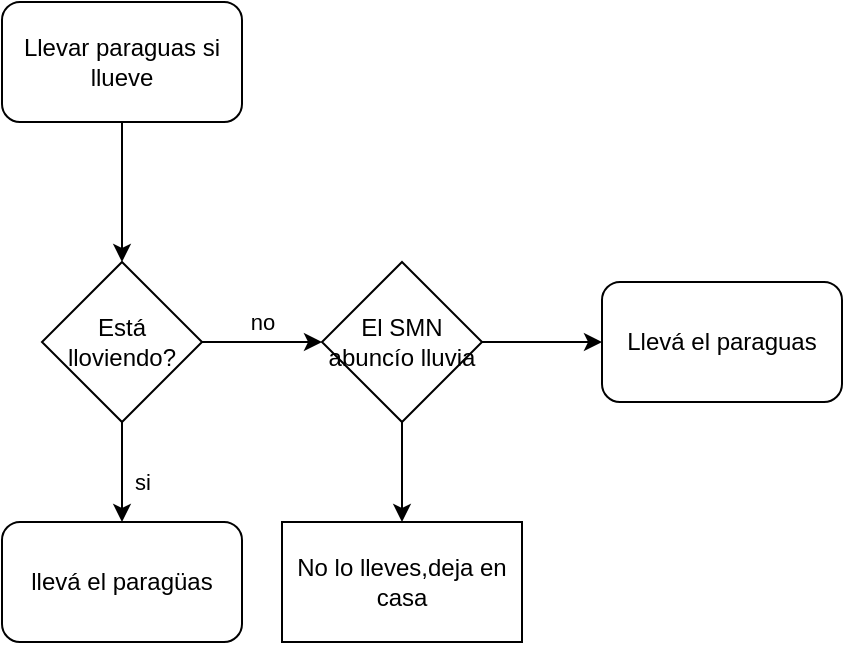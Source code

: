 <mxfile version="20.8.1" type="device"><diagram id="WTi_IFQmM2U2bOPEIINK" name="Página-1"><mxGraphModel dx="226" dy="440" grid="1" gridSize="10" guides="1" tooltips="1" connect="1" arrows="1" fold="1" page="1" pageScale="1" pageWidth="827" pageHeight="1169" math="0" shadow="0"><root><mxCell id="0"/><mxCell id="1" parent="0"/><mxCell id="Kw2ziy5PxNmGOkegEcUf-8" value="si" style="edgeStyle=orthogonalEdgeStyle;rounded=0;orthogonalLoop=1;jettySize=auto;html=1;" edge="1" parent="1" source="Kw2ziy5PxNmGOkegEcUf-1" target="Kw2ziy5PxNmGOkegEcUf-6"><mxGeometry x="0.2" y="10" relative="1" as="geometry"><mxPoint as="offset"/></mxGeometry></mxCell><mxCell id="Kw2ziy5PxNmGOkegEcUf-1" value="Está lloviendo?" style="rhombus;whiteSpace=wrap;html=1;" vertex="1" parent="1"><mxGeometry x="60" y="150" width="80" height="80" as="geometry"/></mxCell><mxCell id="Kw2ziy5PxNmGOkegEcUf-11" value="" style="edgeStyle=orthogonalEdgeStyle;rounded=0;orthogonalLoop=1;jettySize=auto;html=1;" edge="1" parent="1" source="Kw2ziy5PxNmGOkegEcUf-2" target="Kw2ziy5PxNmGOkegEcUf-1"><mxGeometry relative="1" as="geometry"/></mxCell><mxCell id="Kw2ziy5PxNmGOkegEcUf-2" value="Llevar paraguas si llueve" style="rounded=1;whiteSpace=wrap;html=1;" vertex="1" parent="1"><mxGeometry x="40" y="20" width="120" height="60" as="geometry"/></mxCell><mxCell id="Kw2ziy5PxNmGOkegEcUf-10" value="" style="edgeStyle=orthogonalEdgeStyle;rounded=0;orthogonalLoop=1;jettySize=auto;html=1;" edge="1" parent="1" source="Kw2ziy5PxNmGOkegEcUf-3" target="Kw2ziy5PxNmGOkegEcUf-9"><mxGeometry relative="1" as="geometry"/></mxCell><mxCell id="Kw2ziy5PxNmGOkegEcUf-15" value="" style="edgeStyle=orthogonalEdgeStyle;rounded=0;orthogonalLoop=1;jettySize=auto;html=1;" edge="1" parent="1" source="Kw2ziy5PxNmGOkegEcUf-3" target="Kw2ziy5PxNmGOkegEcUf-14"><mxGeometry relative="1" as="geometry"/></mxCell><mxCell id="Kw2ziy5PxNmGOkegEcUf-3" value="El SMN abuncío lluvia" style="rhombus;whiteSpace=wrap;html=1;" vertex="1" parent="1"><mxGeometry x="200" y="150" width="80" height="80" as="geometry"/></mxCell><mxCell id="Kw2ziy5PxNmGOkegEcUf-4" value="no" style="edgeStyle=orthogonalEdgeStyle;rounded=0;orthogonalLoop=1;jettySize=auto;html=1;" edge="1" parent="1" source="Kw2ziy5PxNmGOkegEcUf-1" target="Kw2ziy5PxNmGOkegEcUf-3"><mxGeometry y="10" relative="1" as="geometry"><mxPoint as="offset"/></mxGeometry></mxCell><mxCell id="Kw2ziy5PxNmGOkegEcUf-6" value="llevá el paragüas" style="rounded=1;whiteSpace=wrap;html=1;" vertex="1" parent="1"><mxGeometry x="40" y="280" width="120" height="60" as="geometry"/></mxCell><mxCell id="Kw2ziy5PxNmGOkegEcUf-9" value="No lo lleves,deja en casa" style="whiteSpace=wrap;html=1;" vertex="1" parent="1"><mxGeometry x="180" y="280" width="120" height="60" as="geometry"/></mxCell><mxCell id="Kw2ziy5PxNmGOkegEcUf-14" value="Llevá el paraguas" style="rounded=1;whiteSpace=wrap;html=1;" vertex="1" parent="1"><mxGeometry x="340" y="160" width="120" height="60" as="geometry"/></mxCell></root></mxGraphModel></diagram></mxfile>